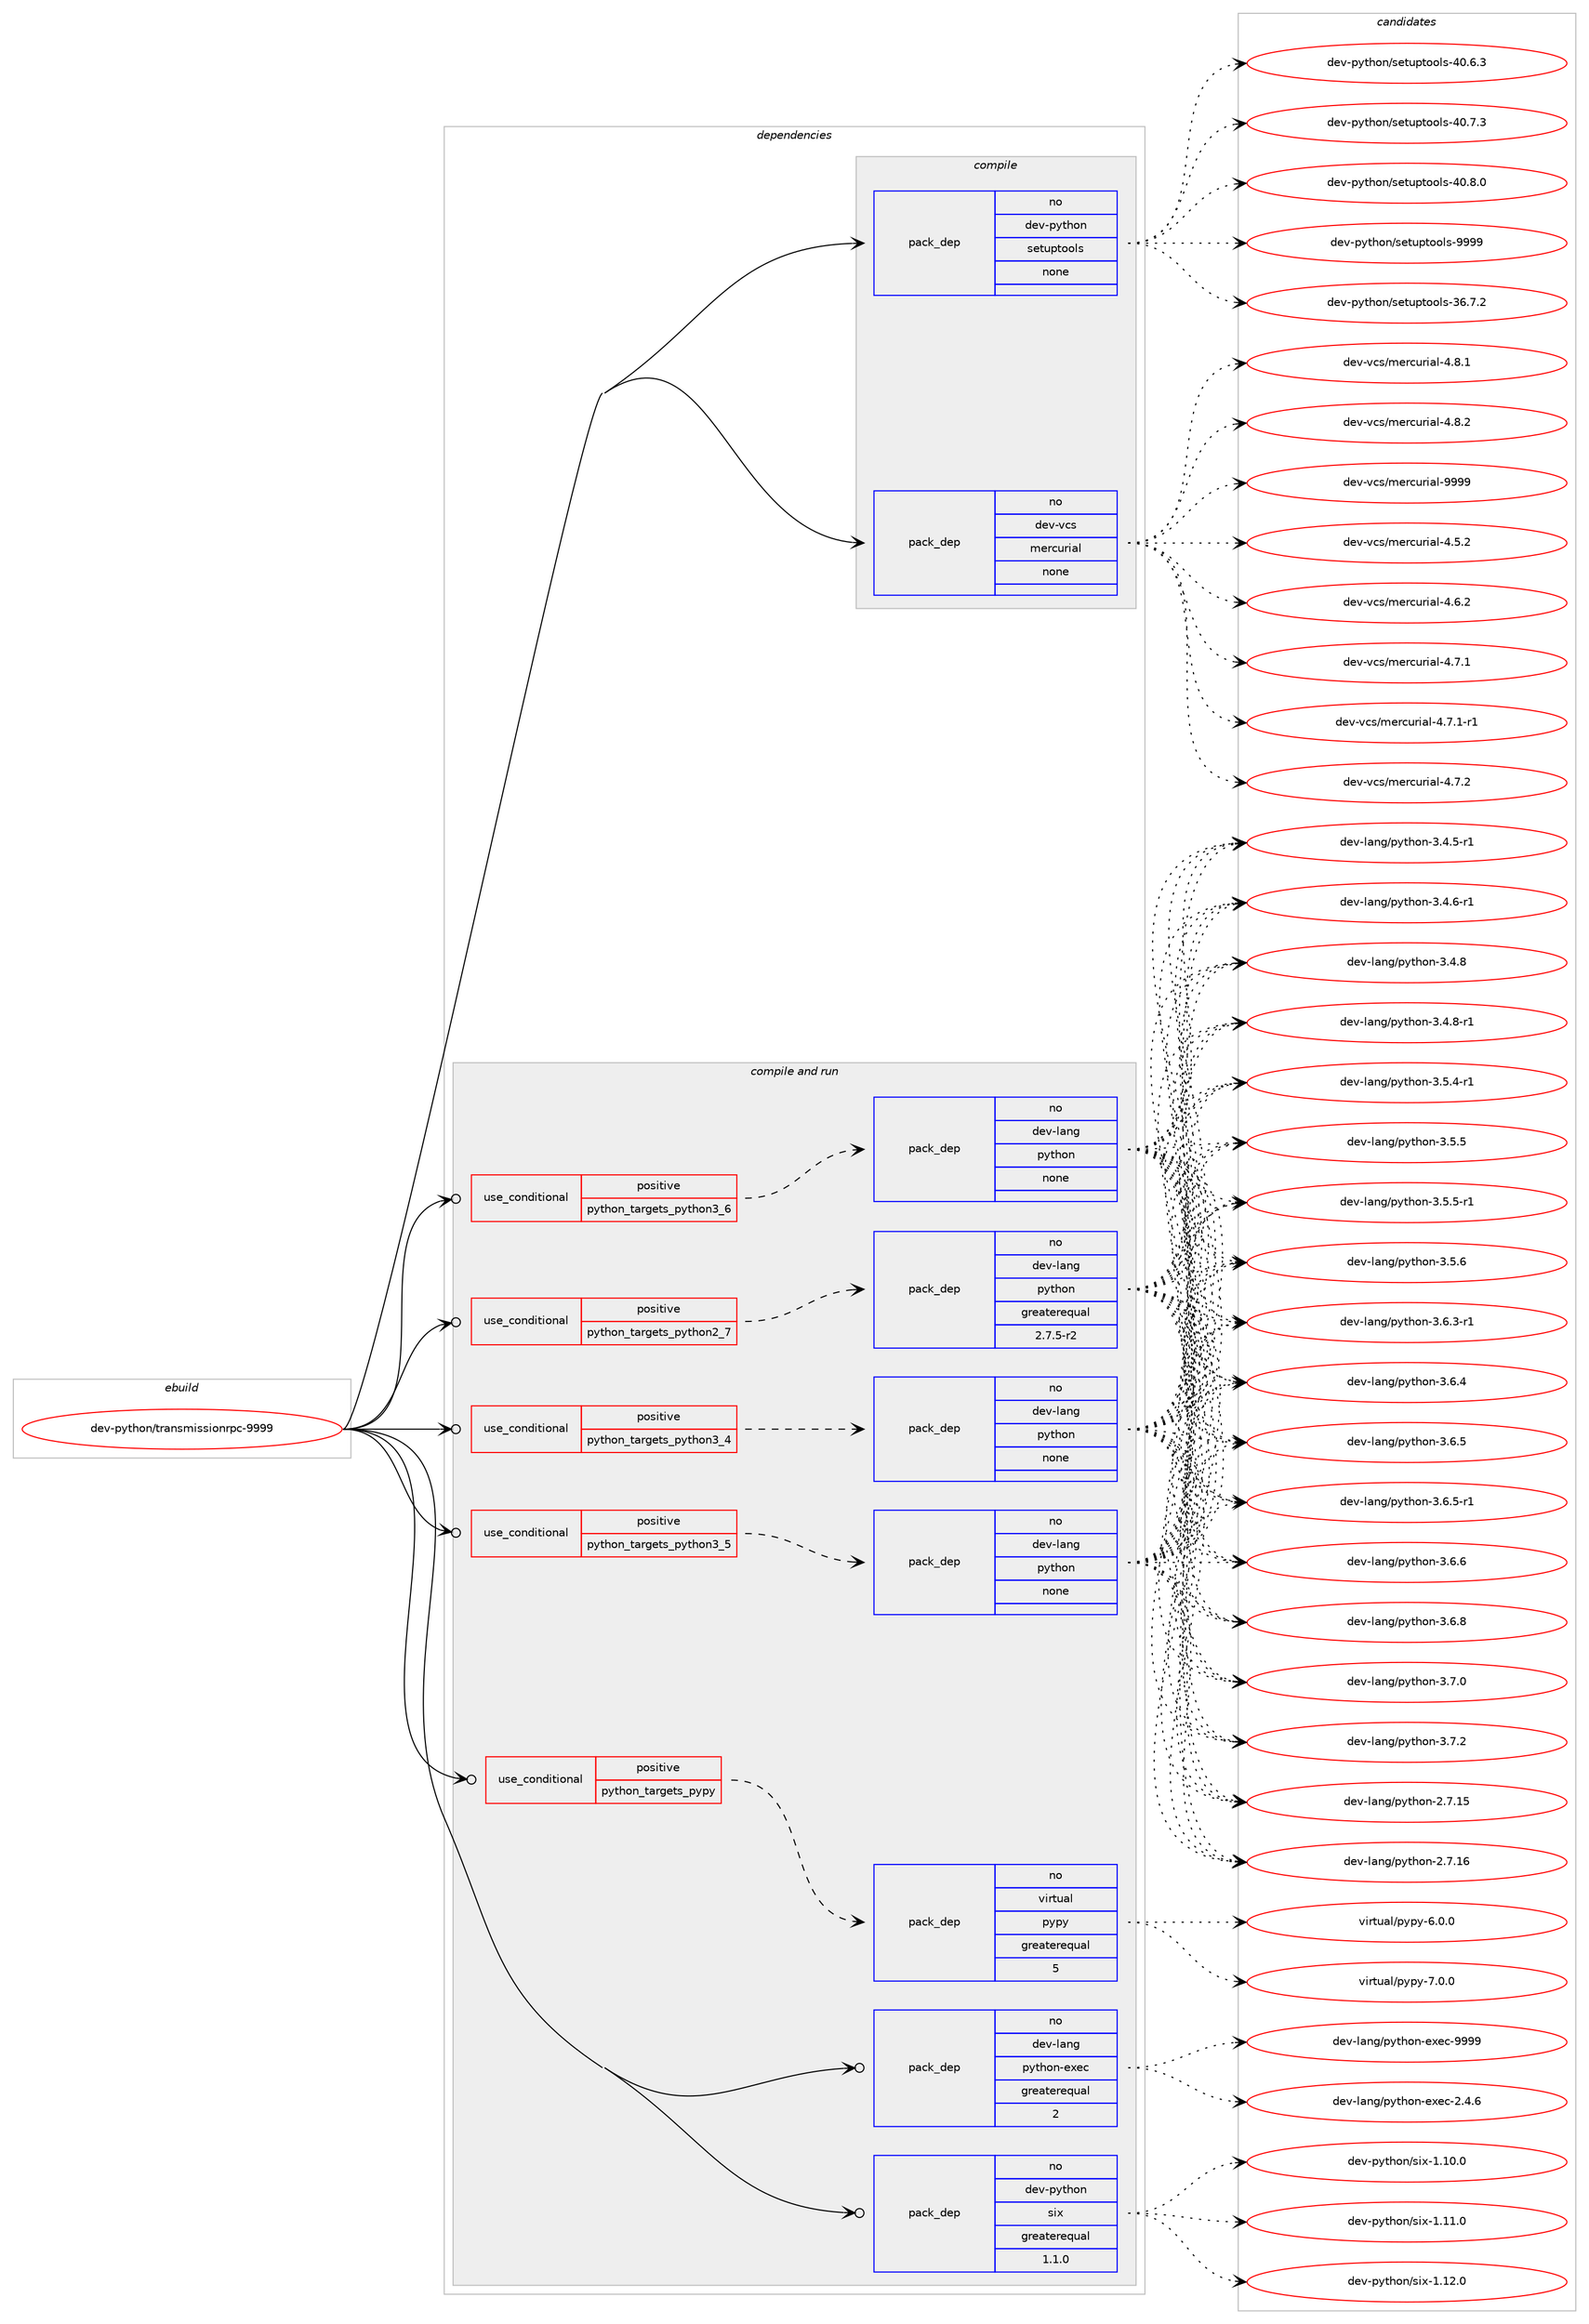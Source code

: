digraph prolog {

# *************
# Graph options
# *************

newrank=true;
concentrate=true;
compound=true;
graph [rankdir=LR,fontname=Helvetica,fontsize=10,ranksep=1.5];#, ranksep=2.5, nodesep=0.2];
edge  [arrowhead=vee];
node  [fontname=Helvetica,fontsize=10];

# **********
# The ebuild
# **********

subgraph cluster_leftcol {
color=gray;
rank=same;
label=<<i>ebuild</i>>;
id [label="dev-python/transmissionrpc-9999", color=red, width=4, href="../dev-python/transmissionrpc-9999.svg"];
}

# ****************
# The dependencies
# ****************

subgraph cluster_midcol {
color=gray;
label=<<i>dependencies</i>>;
subgraph cluster_compile {
fillcolor="#eeeeee";
style=filled;
label=<<i>compile</i>>;
subgraph pack1035898 {
dependency1445230 [label=<<TABLE BORDER="0" CELLBORDER="1" CELLSPACING="0" CELLPADDING="4" WIDTH="220"><TR><TD ROWSPAN="6" CELLPADDING="30">pack_dep</TD></TR><TR><TD WIDTH="110">no</TD></TR><TR><TD>dev-python</TD></TR><TR><TD>setuptools</TD></TR><TR><TD>none</TD></TR><TR><TD></TD></TR></TABLE>>, shape=none, color=blue];
}
id:e -> dependency1445230:w [weight=20,style="solid",arrowhead="vee"];
subgraph pack1035899 {
dependency1445231 [label=<<TABLE BORDER="0" CELLBORDER="1" CELLSPACING="0" CELLPADDING="4" WIDTH="220"><TR><TD ROWSPAN="6" CELLPADDING="30">pack_dep</TD></TR><TR><TD WIDTH="110">no</TD></TR><TR><TD>dev-vcs</TD></TR><TR><TD>mercurial</TD></TR><TR><TD>none</TD></TR><TR><TD></TD></TR></TABLE>>, shape=none, color=blue];
}
id:e -> dependency1445231:w [weight=20,style="solid",arrowhead="vee"];
}
subgraph cluster_compileandrun {
fillcolor="#eeeeee";
style=filled;
label=<<i>compile and run</i>>;
subgraph cond385969 {
dependency1445232 [label=<<TABLE BORDER="0" CELLBORDER="1" CELLSPACING="0" CELLPADDING="4"><TR><TD ROWSPAN="3" CELLPADDING="10">use_conditional</TD></TR><TR><TD>positive</TD></TR><TR><TD>python_targets_pypy</TD></TR></TABLE>>, shape=none, color=red];
subgraph pack1035900 {
dependency1445233 [label=<<TABLE BORDER="0" CELLBORDER="1" CELLSPACING="0" CELLPADDING="4" WIDTH="220"><TR><TD ROWSPAN="6" CELLPADDING="30">pack_dep</TD></TR><TR><TD WIDTH="110">no</TD></TR><TR><TD>virtual</TD></TR><TR><TD>pypy</TD></TR><TR><TD>greaterequal</TD></TR><TR><TD>5</TD></TR></TABLE>>, shape=none, color=blue];
}
dependency1445232:e -> dependency1445233:w [weight=20,style="dashed",arrowhead="vee"];
}
id:e -> dependency1445232:w [weight=20,style="solid",arrowhead="odotvee"];
subgraph cond385970 {
dependency1445234 [label=<<TABLE BORDER="0" CELLBORDER="1" CELLSPACING="0" CELLPADDING="4"><TR><TD ROWSPAN="3" CELLPADDING="10">use_conditional</TD></TR><TR><TD>positive</TD></TR><TR><TD>python_targets_python2_7</TD></TR></TABLE>>, shape=none, color=red];
subgraph pack1035901 {
dependency1445235 [label=<<TABLE BORDER="0" CELLBORDER="1" CELLSPACING="0" CELLPADDING="4" WIDTH="220"><TR><TD ROWSPAN="6" CELLPADDING="30">pack_dep</TD></TR><TR><TD WIDTH="110">no</TD></TR><TR><TD>dev-lang</TD></TR><TR><TD>python</TD></TR><TR><TD>greaterequal</TD></TR><TR><TD>2.7.5-r2</TD></TR></TABLE>>, shape=none, color=blue];
}
dependency1445234:e -> dependency1445235:w [weight=20,style="dashed",arrowhead="vee"];
}
id:e -> dependency1445234:w [weight=20,style="solid",arrowhead="odotvee"];
subgraph cond385971 {
dependency1445236 [label=<<TABLE BORDER="0" CELLBORDER="1" CELLSPACING="0" CELLPADDING="4"><TR><TD ROWSPAN="3" CELLPADDING="10">use_conditional</TD></TR><TR><TD>positive</TD></TR><TR><TD>python_targets_python3_4</TD></TR></TABLE>>, shape=none, color=red];
subgraph pack1035902 {
dependency1445237 [label=<<TABLE BORDER="0" CELLBORDER="1" CELLSPACING="0" CELLPADDING="4" WIDTH="220"><TR><TD ROWSPAN="6" CELLPADDING="30">pack_dep</TD></TR><TR><TD WIDTH="110">no</TD></TR><TR><TD>dev-lang</TD></TR><TR><TD>python</TD></TR><TR><TD>none</TD></TR><TR><TD></TD></TR></TABLE>>, shape=none, color=blue];
}
dependency1445236:e -> dependency1445237:w [weight=20,style="dashed",arrowhead="vee"];
}
id:e -> dependency1445236:w [weight=20,style="solid",arrowhead="odotvee"];
subgraph cond385972 {
dependency1445238 [label=<<TABLE BORDER="0" CELLBORDER="1" CELLSPACING="0" CELLPADDING="4"><TR><TD ROWSPAN="3" CELLPADDING="10">use_conditional</TD></TR><TR><TD>positive</TD></TR><TR><TD>python_targets_python3_5</TD></TR></TABLE>>, shape=none, color=red];
subgraph pack1035903 {
dependency1445239 [label=<<TABLE BORDER="0" CELLBORDER="1" CELLSPACING="0" CELLPADDING="4" WIDTH="220"><TR><TD ROWSPAN="6" CELLPADDING="30">pack_dep</TD></TR><TR><TD WIDTH="110">no</TD></TR><TR><TD>dev-lang</TD></TR><TR><TD>python</TD></TR><TR><TD>none</TD></TR><TR><TD></TD></TR></TABLE>>, shape=none, color=blue];
}
dependency1445238:e -> dependency1445239:w [weight=20,style="dashed",arrowhead="vee"];
}
id:e -> dependency1445238:w [weight=20,style="solid",arrowhead="odotvee"];
subgraph cond385973 {
dependency1445240 [label=<<TABLE BORDER="0" CELLBORDER="1" CELLSPACING="0" CELLPADDING="4"><TR><TD ROWSPAN="3" CELLPADDING="10">use_conditional</TD></TR><TR><TD>positive</TD></TR><TR><TD>python_targets_python3_6</TD></TR></TABLE>>, shape=none, color=red];
subgraph pack1035904 {
dependency1445241 [label=<<TABLE BORDER="0" CELLBORDER="1" CELLSPACING="0" CELLPADDING="4" WIDTH="220"><TR><TD ROWSPAN="6" CELLPADDING="30">pack_dep</TD></TR><TR><TD WIDTH="110">no</TD></TR><TR><TD>dev-lang</TD></TR><TR><TD>python</TD></TR><TR><TD>none</TD></TR><TR><TD></TD></TR></TABLE>>, shape=none, color=blue];
}
dependency1445240:e -> dependency1445241:w [weight=20,style="dashed",arrowhead="vee"];
}
id:e -> dependency1445240:w [weight=20,style="solid",arrowhead="odotvee"];
subgraph pack1035905 {
dependency1445242 [label=<<TABLE BORDER="0" CELLBORDER="1" CELLSPACING="0" CELLPADDING="4" WIDTH="220"><TR><TD ROWSPAN="6" CELLPADDING="30">pack_dep</TD></TR><TR><TD WIDTH="110">no</TD></TR><TR><TD>dev-lang</TD></TR><TR><TD>python-exec</TD></TR><TR><TD>greaterequal</TD></TR><TR><TD>2</TD></TR></TABLE>>, shape=none, color=blue];
}
id:e -> dependency1445242:w [weight=20,style="solid",arrowhead="odotvee"];
subgraph pack1035906 {
dependency1445243 [label=<<TABLE BORDER="0" CELLBORDER="1" CELLSPACING="0" CELLPADDING="4" WIDTH="220"><TR><TD ROWSPAN="6" CELLPADDING="30">pack_dep</TD></TR><TR><TD WIDTH="110">no</TD></TR><TR><TD>dev-python</TD></TR><TR><TD>six</TD></TR><TR><TD>greaterequal</TD></TR><TR><TD>1.1.0</TD></TR></TABLE>>, shape=none, color=blue];
}
id:e -> dependency1445243:w [weight=20,style="solid",arrowhead="odotvee"];
}
subgraph cluster_run {
fillcolor="#eeeeee";
style=filled;
label=<<i>run</i>>;
}
}

# **************
# The candidates
# **************

subgraph cluster_choices {
rank=same;
color=gray;
label=<<i>candidates</i>>;

subgraph choice1035898 {
color=black;
nodesep=1;
choice100101118451121211161041111104711510111611711211611111110811545515446554650 [label="dev-python/setuptools-36.7.2", color=red, width=4,href="../dev-python/setuptools-36.7.2.svg"];
choice100101118451121211161041111104711510111611711211611111110811545524846544651 [label="dev-python/setuptools-40.6.3", color=red, width=4,href="../dev-python/setuptools-40.6.3.svg"];
choice100101118451121211161041111104711510111611711211611111110811545524846554651 [label="dev-python/setuptools-40.7.3", color=red, width=4,href="../dev-python/setuptools-40.7.3.svg"];
choice100101118451121211161041111104711510111611711211611111110811545524846564648 [label="dev-python/setuptools-40.8.0", color=red, width=4,href="../dev-python/setuptools-40.8.0.svg"];
choice10010111845112121116104111110471151011161171121161111111081154557575757 [label="dev-python/setuptools-9999", color=red, width=4,href="../dev-python/setuptools-9999.svg"];
dependency1445230:e -> choice100101118451121211161041111104711510111611711211611111110811545515446554650:w [style=dotted,weight="100"];
dependency1445230:e -> choice100101118451121211161041111104711510111611711211611111110811545524846544651:w [style=dotted,weight="100"];
dependency1445230:e -> choice100101118451121211161041111104711510111611711211611111110811545524846554651:w [style=dotted,weight="100"];
dependency1445230:e -> choice100101118451121211161041111104711510111611711211611111110811545524846564648:w [style=dotted,weight="100"];
dependency1445230:e -> choice10010111845112121116104111110471151011161171121161111111081154557575757:w [style=dotted,weight="100"];
}
subgraph choice1035899 {
color=black;
nodesep=1;
choice1001011184511899115471091011149911711410597108455246534650 [label="dev-vcs/mercurial-4.5.2", color=red, width=4,href="../dev-vcs/mercurial-4.5.2.svg"];
choice1001011184511899115471091011149911711410597108455246544650 [label="dev-vcs/mercurial-4.6.2", color=red, width=4,href="../dev-vcs/mercurial-4.6.2.svg"];
choice1001011184511899115471091011149911711410597108455246554649 [label="dev-vcs/mercurial-4.7.1", color=red, width=4,href="../dev-vcs/mercurial-4.7.1.svg"];
choice10010111845118991154710910111499117114105971084552465546494511449 [label="dev-vcs/mercurial-4.7.1-r1", color=red, width=4,href="../dev-vcs/mercurial-4.7.1-r1.svg"];
choice1001011184511899115471091011149911711410597108455246554650 [label="dev-vcs/mercurial-4.7.2", color=red, width=4,href="../dev-vcs/mercurial-4.7.2.svg"];
choice1001011184511899115471091011149911711410597108455246564649 [label="dev-vcs/mercurial-4.8.1", color=red, width=4,href="../dev-vcs/mercurial-4.8.1.svg"];
choice1001011184511899115471091011149911711410597108455246564650 [label="dev-vcs/mercurial-4.8.2", color=red, width=4,href="../dev-vcs/mercurial-4.8.2.svg"];
choice10010111845118991154710910111499117114105971084557575757 [label="dev-vcs/mercurial-9999", color=red, width=4,href="../dev-vcs/mercurial-9999.svg"];
dependency1445231:e -> choice1001011184511899115471091011149911711410597108455246534650:w [style=dotted,weight="100"];
dependency1445231:e -> choice1001011184511899115471091011149911711410597108455246544650:w [style=dotted,weight="100"];
dependency1445231:e -> choice1001011184511899115471091011149911711410597108455246554649:w [style=dotted,weight="100"];
dependency1445231:e -> choice10010111845118991154710910111499117114105971084552465546494511449:w [style=dotted,weight="100"];
dependency1445231:e -> choice1001011184511899115471091011149911711410597108455246554650:w [style=dotted,weight="100"];
dependency1445231:e -> choice1001011184511899115471091011149911711410597108455246564649:w [style=dotted,weight="100"];
dependency1445231:e -> choice1001011184511899115471091011149911711410597108455246564650:w [style=dotted,weight="100"];
dependency1445231:e -> choice10010111845118991154710910111499117114105971084557575757:w [style=dotted,weight="100"];
}
subgraph choice1035900 {
color=black;
nodesep=1;
choice1181051141161179710847112121112121455446484648 [label="virtual/pypy-6.0.0", color=red, width=4,href="../virtual/pypy-6.0.0.svg"];
choice1181051141161179710847112121112121455546484648 [label="virtual/pypy-7.0.0", color=red, width=4,href="../virtual/pypy-7.0.0.svg"];
dependency1445233:e -> choice1181051141161179710847112121112121455446484648:w [style=dotted,weight="100"];
dependency1445233:e -> choice1181051141161179710847112121112121455546484648:w [style=dotted,weight="100"];
}
subgraph choice1035901 {
color=black;
nodesep=1;
choice10010111845108971101034711212111610411111045504655464953 [label="dev-lang/python-2.7.15", color=red, width=4,href="../dev-lang/python-2.7.15.svg"];
choice10010111845108971101034711212111610411111045504655464954 [label="dev-lang/python-2.7.16", color=red, width=4,href="../dev-lang/python-2.7.16.svg"];
choice1001011184510897110103471121211161041111104551465246534511449 [label="dev-lang/python-3.4.5-r1", color=red, width=4,href="../dev-lang/python-3.4.5-r1.svg"];
choice1001011184510897110103471121211161041111104551465246544511449 [label="dev-lang/python-3.4.6-r1", color=red, width=4,href="../dev-lang/python-3.4.6-r1.svg"];
choice100101118451089711010347112121116104111110455146524656 [label="dev-lang/python-3.4.8", color=red, width=4,href="../dev-lang/python-3.4.8.svg"];
choice1001011184510897110103471121211161041111104551465246564511449 [label="dev-lang/python-3.4.8-r1", color=red, width=4,href="../dev-lang/python-3.4.8-r1.svg"];
choice1001011184510897110103471121211161041111104551465346524511449 [label="dev-lang/python-3.5.4-r1", color=red, width=4,href="../dev-lang/python-3.5.4-r1.svg"];
choice100101118451089711010347112121116104111110455146534653 [label="dev-lang/python-3.5.5", color=red, width=4,href="../dev-lang/python-3.5.5.svg"];
choice1001011184510897110103471121211161041111104551465346534511449 [label="dev-lang/python-3.5.5-r1", color=red, width=4,href="../dev-lang/python-3.5.5-r1.svg"];
choice100101118451089711010347112121116104111110455146534654 [label="dev-lang/python-3.5.6", color=red, width=4,href="../dev-lang/python-3.5.6.svg"];
choice1001011184510897110103471121211161041111104551465446514511449 [label="dev-lang/python-3.6.3-r1", color=red, width=4,href="../dev-lang/python-3.6.3-r1.svg"];
choice100101118451089711010347112121116104111110455146544652 [label="dev-lang/python-3.6.4", color=red, width=4,href="../dev-lang/python-3.6.4.svg"];
choice100101118451089711010347112121116104111110455146544653 [label="dev-lang/python-3.6.5", color=red, width=4,href="../dev-lang/python-3.6.5.svg"];
choice1001011184510897110103471121211161041111104551465446534511449 [label="dev-lang/python-3.6.5-r1", color=red, width=4,href="../dev-lang/python-3.6.5-r1.svg"];
choice100101118451089711010347112121116104111110455146544654 [label="dev-lang/python-3.6.6", color=red, width=4,href="../dev-lang/python-3.6.6.svg"];
choice100101118451089711010347112121116104111110455146544656 [label="dev-lang/python-3.6.8", color=red, width=4,href="../dev-lang/python-3.6.8.svg"];
choice100101118451089711010347112121116104111110455146554648 [label="dev-lang/python-3.7.0", color=red, width=4,href="../dev-lang/python-3.7.0.svg"];
choice100101118451089711010347112121116104111110455146554650 [label="dev-lang/python-3.7.2", color=red, width=4,href="../dev-lang/python-3.7.2.svg"];
dependency1445235:e -> choice10010111845108971101034711212111610411111045504655464953:w [style=dotted,weight="100"];
dependency1445235:e -> choice10010111845108971101034711212111610411111045504655464954:w [style=dotted,weight="100"];
dependency1445235:e -> choice1001011184510897110103471121211161041111104551465246534511449:w [style=dotted,weight="100"];
dependency1445235:e -> choice1001011184510897110103471121211161041111104551465246544511449:w [style=dotted,weight="100"];
dependency1445235:e -> choice100101118451089711010347112121116104111110455146524656:w [style=dotted,weight="100"];
dependency1445235:e -> choice1001011184510897110103471121211161041111104551465246564511449:w [style=dotted,weight="100"];
dependency1445235:e -> choice1001011184510897110103471121211161041111104551465346524511449:w [style=dotted,weight="100"];
dependency1445235:e -> choice100101118451089711010347112121116104111110455146534653:w [style=dotted,weight="100"];
dependency1445235:e -> choice1001011184510897110103471121211161041111104551465346534511449:w [style=dotted,weight="100"];
dependency1445235:e -> choice100101118451089711010347112121116104111110455146534654:w [style=dotted,weight="100"];
dependency1445235:e -> choice1001011184510897110103471121211161041111104551465446514511449:w [style=dotted,weight="100"];
dependency1445235:e -> choice100101118451089711010347112121116104111110455146544652:w [style=dotted,weight="100"];
dependency1445235:e -> choice100101118451089711010347112121116104111110455146544653:w [style=dotted,weight="100"];
dependency1445235:e -> choice1001011184510897110103471121211161041111104551465446534511449:w [style=dotted,weight="100"];
dependency1445235:e -> choice100101118451089711010347112121116104111110455146544654:w [style=dotted,weight="100"];
dependency1445235:e -> choice100101118451089711010347112121116104111110455146544656:w [style=dotted,weight="100"];
dependency1445235:e -> choice100101118451089711010347112121116104111110455146554648:w [style=dotted,weight="100"];
dependency1445235:e -> choice100101118451089711010347112121116104111110455146554650:w [style=dotted,weight="100"];
}
subgraph choice1035902 {
color=black;
nodesep=1;
choice10010111845108971101034711212111610411111045504655464953 [label="dev-lang/python-2.7.15", color=red, width=4,href="../dev-lang/python-2.7.15.svg"];
choice10010111845108971101034711212111610411111045504655464954 [label="dev-lang/python-2.7.16", color=red, width=4,href="../dev-lang/python-2.7.16.svg"];
choice1001011184510897110103471121211161041111104551465246534511449 [label="dev-lang/python-3.4.5-r1", color=red, width=4,href="../dev-lang/python-3.4.5-r1.svg"];
choice1001011184510897110103471121211161041111104551465246544511449 [label="dev-lang/python-3.4.6-r1", color=red, width=4,href="../dev-lang/python-3.4.6-r1.svg"];
choice100101118451089711010347112121116104111110455146524656 [label="dev-lang/python-3.4.8", color=red, width=4,href="../dev-lang/python-3.4.8.svg"];
choice1001011184510897110103471121211161041111104551465246564511449 [label="dev-lang/python-3.4.8-r1", color=red, width=4,href="../dev-lang/python-3.4.8-r1.svg"];
choice1001011184510897110103471121211161041111104551465346524511449 [label="dev-lang/python-3.5.4-r1", color=red, width=4,href="../dev-lang/python-3.5.4-r1.svg"];
choice100101118451089711010347112121116104111110455146534653 [label="dev-lang/python-3.5.5", color=red, width=4,href="../dev-lang/python-3.5.5.svg"];
choice1001011184510897110103471121211161041111104551465346534511449 [label="dev-lang/python-3.5.5-r1", color=red, width=4,href="../dev-lang/python-3.5.5-r1.svg"];
choice100101118451089711010347112121116104111110455146534654 [label="dev-lang/python-3.5.6", color=red, width=4,href="../dev-lang/python-3.5.6.svg"];
choice1001011184510897110103471121211161041111104551465446514511449 [label="dev-lang/python-3.6.3-r1", color=red, width=4,href="../dev-lang/python-3.6.3-r1.svg"];
choice100101118451089711010347112121116104111110455146544652 [label="dev-lang/python-3.6.4", color=red, width=4,href="../dev-lang/python-3.6.4.svg"];
choice100101118451089711010347112121116104111110455146544653 [label="dev-lang/python-3.6.5", color=red, width=4,href="../dev-lang/python-3.6.5.svg"];
choice1001011184510897110103471121211161041111104551465446534511449 [label="dev-lang/python-3.6.5-r1", color=red, width=4,href="../dev-lang/python-3.6.5-r1.svg"];
choice100101118451089711010347112121116104111110455146544654 [label="dev-lang/python-3.6.6", color=red, width=4,href="../dev-lang/python-3.6.6.svg"];
choice100101118451089711010347112121116104111110455146544656 [label="dev-lang/python-3.6.8", color=red, width=4,href="../dev-lang/python-3.6.8.svg"];
choice100101118451089711010347112121116104111110455146554648 [label="dev-lang/python-3.7.0", color=red, width=4,href="../dev-lang/python-3.7.0.svg"];
choice100101118451089711010347112121116104111110455146554650 [label="dev-lang/python-3.7.2", color=red, width=4,href="../dev-lang/python-3.7.2.svg"];
dependency1445237:e -> choice10010111845108971101034711212111610411111045504655464953:w [style=dotted,weight="100"];
dependency1445237:e -> choice10010111845108971101034711212111610411111045504655464954:w [style=dotted,weight="100"];
dependency1445237:e -> choice1001011184510897110103471121211161041111104551465246534511449:w [style=dotted,weight="100"];
dependency1445237:e -> choice1001011184510897110103471121211161041111104551465246544511449:w [style=dotted,weight="100"];
dependency1445237:e -> choice100101118451089711010347112121116104111110455146524656:w [style=dotted,weight="100"];
dependency1445237:e -> choice1001011184510897110103471121211161041111104551465246564511449:w [style=dotted,weight="100"];
dependency1445237:e -> choice1001011184510897110103471121211161041111104551465346524511449:w [style=dotted,weight="100"];
dependency1445237:e -> choice100101118451089711010347112121116104111110455146534653:w [style=dotted,weight="100"];
dependency1445237:e -> choice1001011184510897110103471121211161041111104551465346534511449:w [style=dotted,weight="100"];
dependency1445237:e -> choice100101118451089711010347112121116104111110455146534654:w [style=dotted,weight="100"];
dependency1445237:e -> choice1001011184510897110103471121211161041111104551465446514511449:w [style=dotted,weight="100"];
dependency1445237:e -> choice100101118451089711010347112121116104111110455146544652:w [style=dotted,weight="100"];
dependency1445237:e -> choice100101118451089711010347112121116104111110455146544653:w [style=dotted,weight="100"];
dependency1445237:e -> choice1001011184510897110103471121211161041111104551465446534511449:w [style=dotted,weight="100"];
dependency1445237:e -> choice100101118451089711010347112121116104111110455146544654:w [style=dotted,weight="100"];
dependency1445237:e -> choice100101118451089711010347112121116104111110455146544656:w [style=dotted,weight="100"];
dependency1445237:e -> choice100101118451089711010347112121116104111110455146554648:w [style=dotted,weight="100"];
dependency1445237:e -> choice100101118451089711010347112121116104111110455146554650:w [style=dotted,weight="100"];
}
subgraph choice1035903 {
color=black;
nodesep=1;
choice10010111845108971101034711212111610411111045504655464953 [label="dev-lang/python-2.7.15", color=red, width=4,href="../dev-lang/python-2.7.15.svg"];
choice10010111845108971101034711212111610411111045504655464954 [label="dev-lang/python-2.7.16", color=red, width=4,href="../dev-lang/python-2.7.16.svg"];
choice1001011184510897110103471121211161041111104551465246534511449 [label="dev-lang/python-3.4.5-r1", color=red, width=4,href="../dev-lang/python-3.4.5-r1.svg"];
choice1001011184510897110103471121211161041111104551465246544511449 [label="dev-lang/python-3.4.6-r1", color=red, width=4,href="../dev-lang/python-3.4.6-r1.svg"];
choice100101118451089711010347112121116104111110455146524656 [label="dev-lang/python-3.4.8", color=red, width=4,href="../dev-lang/python-3.4.8.svg"];
choice1001011184510897110103471121211161041111104551465246564511449 [label="dev-lang/python-3.4.8-r1", color=red, width=4,href="../dev-lang/python-3.4.8-r1.svg"];
choice1001011184510897110103471121211161041111104551465346524511449 [label="dev-lang/python-3.5.4-r1", color=red, width=4,href="../dev-lang/python-3.5.4-r1.svg"];
choice100101118451089711010347112121116104111110455146534653 [label="dev-lang/python-3.5.5", color=red, width=4,href="../dev-lang/python-3.5.5.svg"];
choice1001011184510897110103471121211161041111104551465346534511449 [label="dev-lang/python-3.5.5-r1", color=red, width=4,href="../dev-lang/python-3.5.5-r1.svg"];
choice100101118451089711010347112121116104111110455146534654 [label="dev-lang/python-3.5.6", color=red, width=4,href="../dev-lang/python-3.5.6.svg"];
choice1001011184510897110103471121211161041111104551465446514511449 [label="dev-lang/python-3.6.3-r1", color=red, width=4,href="../dev-lang/python-3.6.3-r1.svg"];
choice100101118451089711010347112121116104111110455146544652 [label="dev-lang/python-3.6.4", color=red, width=4,href="../dev-lang/python-3.6.4.svg"];
choice100101118451089711010347112121116104111110455146544653 [label="dev-lang/python-3.6.5", color=red, width=4,href="../dev-lang/python-3.6.5.svg"];
choice1001011184510897110103471121211161041111104551465446534511449 [label="dev-lang/python-3.6.5-r1", color=red, width=4,href="../dev-lang/python-3.6.5-r1.svg"];
choice100101118451089711010347112121116104111110455146544654 [label="dev-lang/python-3.6.6", color=red, width=4,href="../dev-lang/python-3.6.6.svg"];
choice100101118451089711010347112121116104111110455146544656 [label="dev-lang/python-3.6.8", color=red, width=4,href="../dev-lang/python-3.6.8.svg"];
choice100101118451089711010347112121116104111110455146554648 [label="dev-lang/python-3.7.0", color=red, width=4,href="../dev-lang/python-3.7.0.svg"];
choice100101118451089711010347112121116104111110455146554650 [label="dev-lang/python-3.7.2", color=red, width=4,href="../dev-lang/python-3.7.2.svg"];
dependency1445239:e -> choice10010111845108971101034711212111610411111045504655464953:w [style=dotted,weight="100"];
dependency1445239:e -> choice10010111845108971101034711212111610411111045504655464954:w [style=dotted,weight="100"];
dependency1445239:e -> choice1001011184510897110103471121211161041111104551465246534511449:w [style=dotted,weight="100"];
dependency1445239:e -> choice1001011184510897110103471121211161041111104551465246544511449:w [style=dotted,weight="100"];
dependency1445239:e -> choice100101118451089711010347112121116104111110455146524656:w [style=dotted,weight="100"];
dependency1445239:e -> choice1001011184510897110103471121211161041111104551465246564511449:w [style=dotted,weight="100"];
dependency1445239:e -> choice1001011184510897110103471121211161041111104551465346524511449:w [style=dotted,weight="100"];
dependency1445239:e -> choice100101118451089711010347112121116104111110455146534653:w [style=dotted,weight="100"];
dependency1445239:e -> choice1001011184510897110103471121211161041111104551465346534511449:w [style=dotted,weight="100"];
dependency1445239:e -> choice100101118451089711010347112121116104111110455146534654:w [style=dotted,weight="100"];
dependency1445239:e -> choice1001011184510897110103471121211161041111104551465446514511449:w [style=dotted,weight="100"];
dependency1445239:e -> choice100101118451089711010347112121116104111110455146544652:w [style=dotted,weight="100"];
dependency1445239:e -> choice100101118451089711010347112121116104111110455146544653:w [style=dotted,weight="100"];
dependency1445239:e -> choice1001011184510897110103471121211161041111104551465446534511449:w [style=dotted,weight="100"];
dependency1445239:e -> choice100101118451089711010347112121116104111110455146544654:w [style=dotted,weight="100"];
dependency1445239:e -> choice100101118451089711010347112121116104111110455146544656:w [style=dotted,weight="100"];
dependency1445239:e -> choice100101118451089711010347112121116104111110455146554648:w [style=dotted,weight="100"];
dependency1445239:e -> choice100101118451089711010347112121116104111110455146554650:w [style=dotted,weight="100"];
}
subgraph choice1035904 {
color=black;
nodesep=1;
choice10010111845108971101034711212111610411111045504655464953 [label="dev-lang/python-2.7.15", color=red, width=4,href="../dev-lang/python-2.7.15.svg"];
choice10010111845108971101034711212111610411111045504655464954 [label="dev-lang/python-2.7.16", color=red, width=4,href="../dev-lang/python-2.7.16.svg"];
choice1001011184510897110103471121211161041111104551465246534511449 [label="dev-lang/python-3.4.5-r1", color=red, width=4,href="../dev-lang/python-3.4.5-r1.svg"];
choice1001011184510897110103471121211161041111104551465246544511449 [label="dev-lang/python-3.4.6-r1", color=red, width=4,href="../dev-lang/python-3.4.6-r1.svg"];
choice100101118451089711010347112121116104111110455146524656 [label="dev-lang/python-3.4.8", color=red, width=4,href="../dev-lang/python-3.4.8.svg"];
choice1001011184510897110103471121211161041111104551465246564511449 [label="dev-lang/python-3.4.8-r1", color=red, width=4,href="../dev-lang/python-3.4.8-r1.svg"];
choice1001011184510897110103471121211161041111104551465346524511449 [label="dev-lang/python-3.5.4-r1", color=red, width=4,href="../dev-lang/python-3.5.4-r1.svg"];
choice100101118451089711010347112121116104111110455146534653 [label="dev-lang/python-3.5.5", color=red, width=4,href="../dev-lang/python-3.5.5.svg"];
choice1001011184510897110103471121211161041111104551465346534511449 [label="dev-lang/python-3.5.5-r1", color=red, width=4,href="../dev-lang/python-3.5.5-r1.svg"];
choice100101118451089711010347112121116104111110455146534654 [label="dev-lang/python-3.5.6", color=red, width=4,href="../dev-lang/python-3.5.6.svg"];
choice1001011184510897110103471121211161041111104551465446514511449 [label="dev-lang/python-3.6.3-r1", color=red, width=4,href="../dev-lang/python-3.6.3-r1.svg"];
choice100101118451089711010347112121116104111110455146544652 [label="dev-lang/python-3.6.4", color=red, width=4,href="../dev-lang/python-3.6.4.svg"];
choice100101118451089711010347112121116104111110455146544653 [label="dev-lang/python-3.6.5", color=red, width=4,href="../dev-lang/python-3.6.5.svg"];
choice1001011184510897110103471121211161041111104551465446534511449 [label="dev-lang/python-3.6.5-r1", color=red, width=4,href="../dev-lang/python-3.6.5-r1.svg"];
choice100101118451089711010347112121116104111110455146544654 [label="dev-lang/python-3.6.6", color=red, width=4,href="../dev-lang/python-3.6.6.svg"];
choice100101118451089711010347112121116104111110455146544656 [label="dev-lang/python-3.6.8", color=red, width=4,href="../dev-lang/python-3.6.8.svg"];
choice100101118451089711010347112121116104111110455146554648 [label="dev-lang/python-3.7.0", color=red, width=4,href="../dev-lang/python-3.7.0.svg"];
choice100101118451089711010347112121116104111110455146554650 [label="dev-lang/python-3.7.2", color=red, width=4,href="../dev-lang/python-3.7.2.svg"];
dependency1445241:e -> choice10010111845108971101034711212111610411111045504655464953:w [style=dotted,weight="100"];
dependency1445241:e -> choice10010111845108971101034711212111610411111045504655464954:w [style=dotted,weight="100"];
dependency1445241:e -> choice1001011184510897110103471121211161041111104551465246534511449:w [style=dotted,weight="100"];
dependency1445241:e -> choice1001011184510897110103471121211161041111104551465246544511449:w [style=dotted,weight="100"];
dependency1445241:e -> choice100101118451089711010347112121116104111110455146524656:w [style=dotted,weight="100"];
dependency1445241:e -> choice1001011184510897110103471121211161041111104551465246564511449:w [style=dotted,weight="100"];
dependency1445241:e -> choice1001011184510897110103471121211161041111104551465346524511449:w [style=dotted,weight="100"];
dependency1445241:e -> choice100101118451089711010347112121116104111110455146534653:w [style=dotted,weight="100"];
dependency1445241:e -> choice1001011184510897110103471121211161041111104551465346534511449:w [style=dotted,weight="100"];
dependency1445241:e -> choice100101118451089711010347112121116104111110455146534654:w [style=dotted,weight="100"];
dependency1445241:e -> choice1001011184510897110103471121211161041111104551465446514511449:w [style=dotted,weight="100"];
dependency1445241:e -> choice100101118451089711010347112121116104111110455146544652:w [style=dotted,weight="100"];
dependency1445241:e -> choice100101118451089711010347112121116104111110455146544653:w [style=dotted,weight="100"];
dependency1445241:e -> choice1001011184510897110103471121211161041111104551465446534511449:w [style=dotted,weight="100"];
dependency1445241:e -> choice100101118451089711010347112121116104111110455146544654:w [style=dotted,weight="100"];
dependency1445241:e -> choice100101118451089711010347112121116104111110455146544656:w [style=dotted,weight="100"];
dependency1445241:e -> choice100101118451089711010347112121116104111110455146554648:w [style=dotted,weight="100"];
dependency1445241:e -> choice100101118451089711010347112121116104111110455146554650:w [style=dotted,weight="100"];
}
subgraph choice1035905 {
color=black;
nodesep=1;
choice1001011184510897110103471121211161041111104510112010199455046524654 [label="dev-lang/python-exec-2.4.6", color=red, width=4,href="../dev-lang/python-exec-2.4.6.svg"];
choice10010111845108971101034711212111610411111045101120101994557575757 [label="dev-lang/python-exec-9999", color=red, width=4,href="../dev-lang/python-exec-9999.svg"];
dependency1445242:e -> choice1001011184510897110103471121211161041111104510112010199455046524654:w [style=dotted,weight="100"];
dependency1445242:e -> choice10010111845108971101034711212111610411111045101120101994557575757:w [style=dotted,weight="100"];
}
subgraph choice1035906 {
color=black;
nodesep=1;
choice100101118451121211161041111104711510512045494649484648 [label="dev-python/six-1.10.0", color=red, width=4,href="../dev-python/six-1.10.0.svg"];
choice100101118451121211161041111104711510512045494649494648 [label="dev-python/six-1.11.0", color=red, width=4,href="../dev-python/six-1.11.0.svg"];
choice100101118451121211161041111104711510512045494649504648 [label="dev-python/six-1.12.0", color=red, width=4,href="../dev-python/six-1.12.0.svg"];
dependency1445243:e -> choice100101118451121211161041111104711510512045494649484648:w [style=dotted,weight="100"];
dependency1445243:e -> choice100101118451121211161041111104711510512045494649494648:w [style=dotted,weight="100"];
dependency1445243:e -> choice100101118451121211161041111104711510512045494649504648:w [style=dotted,weight="100"];
}
}

}
